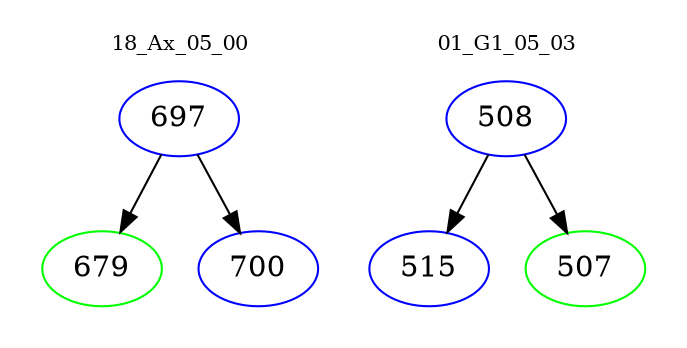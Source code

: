 digraph{
subgraph cluster_0 {
color = white
label = "18_Ax_05_00";
fontsize=10;
T0_697 [label="697", color="blue"]
T0_697 -> T0_679 [color="black"]
T0_679 [label="679", color="green"]
T0_697 -> T0_700 [color="black"]
T0_700 [label="700", color="blue"]
}
subgraph cluster_1 {
color = white
label = "01_G1_05_03";
fontsize=10;
T1_508 [label="508", color="blue"]
T1_508 -> T1_515 [color="black"]
T1_515 [label="515", color="blue"]
T1_508 -> T1_507 [color="black"]
T1_507 [label="507", color="green"]
}
}
